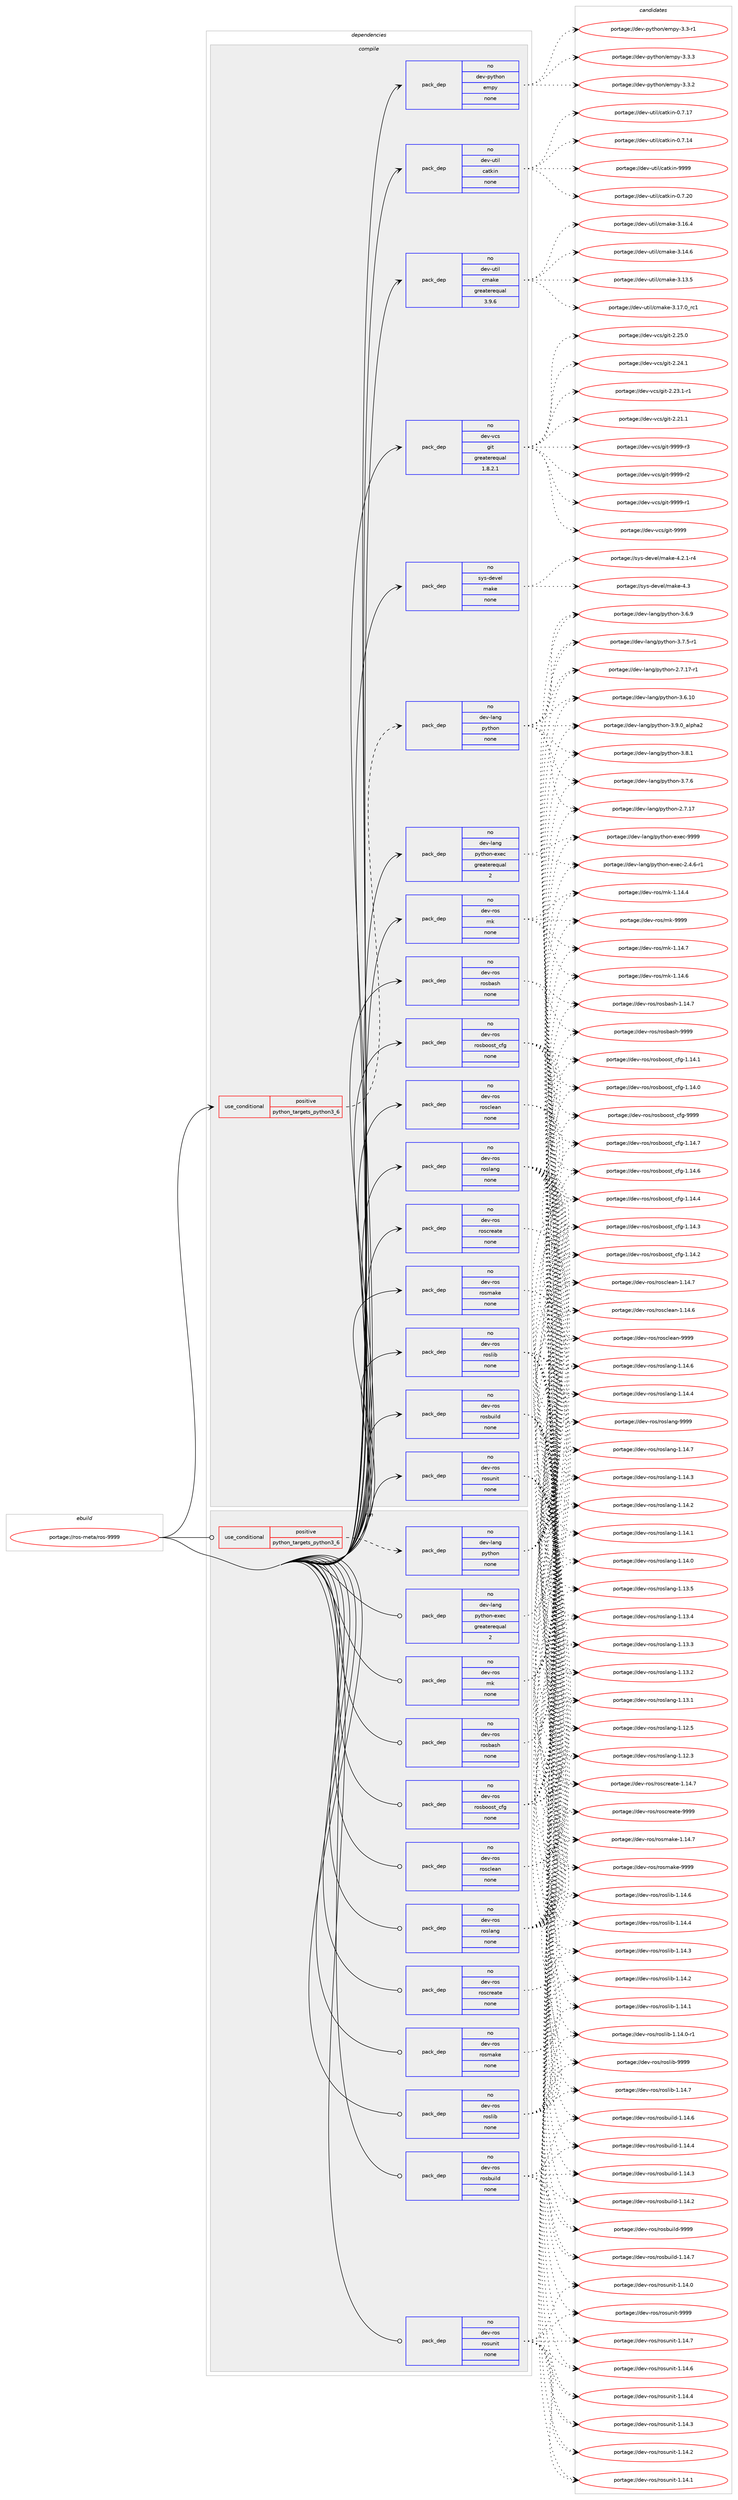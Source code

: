 digraph prolog {

# *************
# Graph options
# *************

newrank=true;
concentrate=true;
compound=true;
graph [rankdir=LR,fontname=Helvetica,fontsize=10,ranksep=1.5];#, ranksep=2.5, nodesep=0.2];
edge  [arrowhead=vee];
node  [fontname=Helvetica,fontsize=10];

# **********
# The ebuild
# **********

subgraph cluster_leftcol {
color=gray;
rank=same;
label=<<i>ebuild</i>>;
id [label="portage://ros-meta/ros-9999", color=red, width=4, href="../ros-meta/ros-9999.svg"];
}

# ****************
# The dependencies
# ****************

subgraph cluster_midcol {
color=gray;
label=<<i>dependencies</i>>;
subgraph cluster_compile {
fillcolor="#eeeeee";
style=filled;
label=<<i>compile</i>>;
subgraph cond21176 {
dependency105992 [label=<<TABLE BORDER="0" CELLBORDER="1" CELLSPACING="0" CELLPADDING="4"><TR><TD ROWSPAN="3" CELLPADDING="10">use_conditional</TD></TR><TR><TD>positive</TD></TR><TR><TD>python_targets_python3_6</TD></TR></TABLE>>, shape=none, color=red];
subgraph pack83008 {
dependency105993 [label=<<TABLE BORDER="0" CELLBORDER="1" CELLSPACING="0" CELLPADDING="4" WIDTH="220"><TR><TD ROWSPAN="6" CELLPADDING="30">pack_dep</TD></TR><TR><TD WIDTH="110">no</TD></TR><TR><TD>dev-lang</TD></TR><TR><TD>python</TD></TR><TR><TD>none</TD></TR><TR><TD></TD></TR></TABLE>>, shape=none, color=blue];
}
dependency105992:e -> dependency105993:w [weight=20,style="dashed",arrowhead="vee"];
}
id:e -> dependency105992:w [weight=20,style="solid",arrowhead="vee"];
subgraph pack83009 {
dependency105994 [label=<<TABLE BORDER="0" CELLBORDER="1" CELLSPACING="0" CELLPADDING="4" WIDTH="220"><TR><TD ROWSPAN="6" CELLPADDING="30">pack_dep</TD></TR><TR><TD WIDTH="110">no</TD></TR><TR><TD>dev-lang</TD></TR><TR><TD>python-exec</TD></TR><TR><TD>greaterequal</TD></TR><TR><TD>2</TD></TR></TABLE>>, shape=none, color=blue];
}
id:e -> dependency105994:w [weight=20,style="solid",arrowhead="vee"];
subgraph pack83010 {
dependency105995 [label=<<TABLE BORDER="0" CELLBORDER="1" CELLSPACING="0" CELLPADDING="4" WIDTH="220"><TR><TD ROWSPAN="6" CELLPADDING="30">pack_dep</TD></TR><TR><TD WIDTH="110">no</TD></TR><TR><TD>dev-python</TD></TR><TR><TD>empy</TD></TR><TR><TD>none</TD></TR><TR><TD></TD></TR></TABLE>>, shape=none, color=blue];
}
id:e -> dependency105995:w [weight=20,style="solid",arrowhead="vee"];
subgraph pack83011 {
dependency105996 [label=<<TABLE BORDER="0" CELLBORDER="1" CELLSPACING="0" CELLPADDING="4" WIDTH="220"><TR><TD ROWSPAN="6" CELLPADDING="30">pack_dep</TD></TR><TR><TD WIDTH="110">no</TD></TR><TR><TD>dev-ros</TD></TR><TR><TD>mk</TD></TR><TR><TD>none</TD></TR><TR><TD></TD></TR></TABLE>>, shape=none, color=blue];
}
id:e -> dependency105996:w [weight=20,style="solid",arrowhead="vee"];
subgraph pack83012 {
dependency105997 [label=<<TABLE BORDER="0" CELLBORDER="1" CELLSPACING="0" CELLPADDING="4" WIDTH="220"><TR><TD ROWSPAN="6" CELLPADDING="30">pack_dep</TD></TR><TR><TD WIDTH="110">no</TD></TR><TR><TD>dev-ros</TD></TR><TR><TD>rosbash</TD></TR><TR><TD>none</TD></TR><TR><TD></TD></TR></TABLE>>, shape=none, color=blue];
}
id:e -> dependency105997:w [weight=20,style="solid",arrowhead="vee"];
subgraph pack83013 {
dependency105998 [label=<<TABLE BORDER="0" CELLBORDER="1" CELLSPACING="0" CELLPADDING="4" WIDTH="220"><TR><TD ROWSPAN="6" CELLPADDING="30">pack_dep</TD></TR><TR><TD WIDTH="110">no</TD></TR><TR><TD>dev-ros</TD></TR><TR><TD>rosboost_cfg</TD></TR><TR><TD>none</TD></TR><TR><TD></TD></TR></TABLE>>, shape=none, color=blue];
}
id:e -> dependency105998:w [weight=20,style="solid",arrowhead="vee"];
subgraph pack83014 {
dependency105999 [label=<<TABLE BORDER="0" CELLBORDER="1" CELLSPACING="0" CELLPADDING="4" WIDTH="220"><TR><TD ROWSPAN="6" CELLPADDING="30">pack_dep</TD></TR><TR><TD WIDTH="110">no</TD></TR><TR><TD>dev-ros</TD></TR><TR><TD>rosbuild</TD></TR><TR><TD>none</TD></TR><TR><TD></TD></TR></TABLE>>, shape=none, color=blue];
}
id:e -> dependency105999:w [weight=20,style="solid",arrowhead="vee"];
subgraph pack83015 {
dependency106000 [label=<<TABLE BORDER="0" CELLBORDER="1" CELLSPACING="0" CELLPADDING="4" WIDTH="220"><TR><TD ROWSPAN="6" CELLPADDING="30">pack_dep</TD></TR><TR><TD WIDTH="110">no</TD></TR><TR><TD>dev-ros</TD></TR><TR><TD>rosclean</TD></TR><TR><TD>none</TD></TR><TR><TD></TD></TR></TABLE>>, shape=none, color=blue];
}
id:e -> dependency106000:w [weight=20,style="solid",arrowhead="vee"];
subgraph pack83016 {
dependency106001 [label=<<TABLE BORDER="0" CELLBORDER="1" CELLSPACING="0" CELLPADDING="4" WIDTH="220"><TR><TD ROWSPAN="6" CELLPADDING="30">pack_dep</TD></TR><TR><TD WIDTH="110">no</TD></TR><TR><TD>dev-ros</TD></TR><TR><TD>roscreate</TD></TR><TR><TD>none</TD></TR><TR><TD></TD></TR></TABLE>>, shape=none, color=blue];
}
id:e -> dependency106001:w [weight=20,style="solid",arrowhead="vee"];
subgraph pack83017 {
dependency106002 [label=<<TABLE BORDER="0" CELLBORDER="1" CELLSPACING="0" CELLPADDING="4" WIDTH="220"><TR><TD ROWSPAN="6" CELLPADDING="30">pack_dep</TD></TR><TR><TD WIDTH="110">no</TD></TR><TR><TD>dev-ros</TD></TR><TR><TD>roslang</TD></TR><TR><TD>none</TD></TR><TR><TD></TD></TR></TABLE>>, shape=none, color=blue];
}
id:e -> dependency106002:w [weight=20,style="solid",arrowhead="vee"];
subgraph pack83018 {
dependency106003 [label=<<TABLE BORDER="0" CELLBORDER="1" CELLSPACING="0" CELLPADDING="4" WIDTH="220"><TR><TD ROWSPAN="6" CELLPADDING="30">pack_dep</TD></TR><TR><TD WIDTH="110">no</TD></TR><TR><TD>dev-ros</TD></TR><TR><TD>roslib</TD></TR><TR><TD>none</TD></TR><TR><TD></TD></TR></TABLE>>, shape=none, color=blue];
}
id:e -> dependency106003:w [weight=20,style="solid",arrowhead="vee"];
subgraph pack83019 {
dependency106004 [label=<<TABLE BORDER="0" CELLBORDER="1" CELLSPACING="0" CELLPADDING="4" WIDTH="220"><TR><TD ROWSPAN="6" CELLPADDING="30">pack_dep</TD></TR><TR><TD WIDTH="110">no</TD></TR><TR><TD>dev-ros</TD></TR><TR><TD>rosmake</TD></TR><TR><TD>none</TD></TR><TR><TD></TD></TR></TABLE>>, shape=none, color=blue];
}
id:e -> dependency106004:w [weight=20,style="solid",arrowhead="vee"];
subgraph pack83020 {
dependency106005 [label=<<TABLE BORDER="0" CELLBORDER="1" CELLSPACING="0" CELLPADDING="4" WIDTH="220"><TR><TD ROWSPAN="6" CELLPADDING="30">pack_dep</TD></TR><TR><TD WIDTH="110">no</TD></TR><TR><TD>dev-ros</TD></TR><TR><TD>rosunit</TD></TR><TR><TD>none</TD></TR><TR><TD></TD></TR></TABLE>>, shape=none, color=blue];
}
id:e -> dependency106005:w [weight=20,style="solid",arrowhead="vee"];
subgraph pack83021 {
dependency106006 [label=<<TABLE BORDER="0" CELLBORDER="1" CELLSPACING="0" CELLPADDING="4" WIDTH="220"><TR><TD ROWSPAN="6" CELLPADDING="30">pack_dep</TD></TR><TR><TD WIDTH="110">no</TD></TR><TR><TD>dev-util</TD></TR><TR><TD>catkin</TD></TR><TR><TD>none</TD></TR><TR><TD></TD></TR></TABLE>>, shape=none, color=blue];
}
id:e -> dependency106006:w [weight=20,style="solid",arrowhead="vee"];
subgraph pack83022 {
dependency106007 [label=<<TABLE BORDER="0" CELLBORDER="1" CELLSPACING="0" CELLPADDING="4" WIDTH="220"><TR><TD ROWSPAN="6" CELLPADDING="30">pack_dep</TD></TR><TR><TD WIDTH="110">no</TD></TR><TR><TD>dev-util</TD></TR><TR><TD>cmake</TD></TR><TR><TD>greaterequal</TD></TR><TR><TD>3.9.6</TD></TR></TABLE>>, shape=none, color=blue];
}
id:e -> dependency106007:w [weight=20,style="solid",arrowhead="vee"];
subgraph pack83023 {
dependency106008 [label=<<TABLE BORDER="0" CELLBORDER="1" CELLSPACING="0" CELLPADDING="4" WIDTH="220"><TR><TD ROWSPAN="6" CELLPADDING="30">pack_dep</TD></TR><TR><TD WIDTH="110">no</TD></TR><TR><TD>dev-vcs</TD></TR><TR><TD>git</TD></TR><TR><TD>greaterequal</TD></TR><TR><TD>1.8.2.1</TD></TR></TABLE>>, shape=none, color=blue];
}
id:e -> dependency106008:w [weight=20,style="solid",arrowhead="vee"];
subgraph pack83024 {
dependency106009 [label=<<TABLE BORDER="0" CELLBORDER="1" CELLSPACING="0" CELLPADDING="4" WIDTH="220"><TR><TD ROWSPAN="6" CELLPADDING="30">pack_dep</TD></TR><TR><TD WIDTH="110">no</TD></TR><TR><TD>sys-devel</TD></TR><TR><TD>make</TD></TR><TR><TD>none</TD></TR><TR><TD></TD></TR></TABLE>>, shape=none, color=blue];
}
id:e -> dependency106009:w [weight=20,style="solid",arrowhead="vee"];
}
subgraph cluster_compileandrun {
fillcolor="#eeeeee";
style=filled;
label=<<i>compile and run</i>>;
}
subgraph cluster_run {
fillcolor="#eeeeee";
style=filled;
label=<<i>run</i>>;
subgraph cond21177 {
dependency106010 [label=<<TABLE BORDER="0" CELLBORDER="1" CELLSPACING="0" CELLPADDING="4"><TR><TD ROWSPAN="3" CELLPADDING="10">use_conditional</TD></TR><TR><TD>positive</TD></TR><TR><TD>python_targets_python3_6</TD></TR></TABLE>>, shape=none, color=red];
subgraph pack83025 {
dependency106011 [label=<<TABLE BORDER="0" CELLBORDER="1" CELLSPACING="0" CELLPADDING="4" WIDTH="220"><TR><TD ROWSPAN="6" CELLPADDING="30">pack_dep</TD></TR><TR><TD WIDTH="110">no</TD></TR><TR><TD>dev-lang</TD></TR><TR><TD>python</TD></TR><TR><TD>none</TD></TR><TR><TD></TD></TR></TABLE>>, shape=none, color=blue];
}
dependency106010:e -> dependency106011:w [weight=20,style="dashed",arrowhead="vee"];
}
id:e -> dependency106010:w [weight=20,style="solid",arrowhead="odot"];
subgraph pack83026 {
dependency106012 [label=<<TABLE BORDER="0" CELLBORDER="1" CELLSPACING="0" CELLPADDING="4" WIDTH="220"><TR><TD ROWSPAN="6" CELLPADDING="30">pack_dep</TD></TR><TR><TD WIDTH="110">no</TD></TR><TR><TD>dev-lang</TD></TR><TR><TD>python-exec</TD></TR><TR><TD>greaterequal</TD></TR><TR><TD>2</TD></TR></TABLE>>, shape=none, color=blue];
}
id:e -> dependency106012:w [weight=20,style="solid",arrowhead="odot"];
subgraph pack83027 {
dependency106013 [label=<<TABLE BORDER="0" CELLBORDER="1" CELLSPACING="0" CELLPADDING="4" WIDTH="220"><TR><TD ROWSPAN="6" CELLPADDING="30">pack_dep</TD></TR><TR><TD WIDTH="110">no</TD></TR><TR><TD>dev-ros</TD></TR><TR><TD>mk</TD></TR><TR><TD>none</TD></TR><TR><TD></TD></TR></TABLE>>, shape=none, color=blue];
}
id:e -> dependency106013:w [weight=20,style="solid",arrowhead="odot"];
subgraph pack83028 {
dependency106014 [label=<<TABLE BORDER="0" CELLBORDER="1" CELLSPACING="0" CELLPADDING="4" WIDTH="220"><TR><TD ROWSPAN="6" CELLPADDING="30">pack_dep</TD></TR><TR><TD WIDTH="110">no</TD></TR><TR><TD>dev-ros</TD></TR><TR><TD>rosbash</TD></TR><TR><TD>none</TD></TR><TR><TD></TD></TR></TABLE>>, shape=none, color=blue];
}
id:e -> dependency106014:w [weight=20,style="solid",arrowhead="odot"];
subgraph pack83029 {
dependency106015 [label=<<TABLE BORDER="0" CELLBORDER="1" CELLSPACING="0" CELLPADDING="4" WIDTH="220"><TR><TD ROWSPAN="6" CELLPADDING="30">pack_dep</TD></TR><TR><TD WIDTH="110">no</TD></TR><TR><TD>dev-ros</TD></TR><TR><TD>rosboost_cfg</TD></TR><TR><TD>none</TD></TR><TR><TD></TD></TR></TABLE>>, shape=none, color=blue];
}
id:e -> dependency106015:w [weight=20,style="solid",arrowhead="odot"];
subgraph pack83030 {
dependency106016 [label=<<TABLE BORDER="0" CELLBORDER="1" CELLSPACING="0" CELLPADDING="4" WIDTH="220"><TR><TD ROWSPAN="6" CELLPADDING="30">pack_dep</TD></TR><TR><TD WIDTH="110">no</TD></TR><TR><TD>dev-ros</TD></TR><TR><TD>rosbuild</TD></TR><TR><TD>none</TD></TR><TR><TD></TD></TR></TABLE>>, shape=none, color=blue];
}
id:e -> dependency106016:w [weight=20,style="solid",arrowhead="odot"];
subgraph pack83031 {
dependency106017 [label=<<TABLE BORDER="0" CELLBORDER="1" CELLSPACING="0" CELLPADDING="4" WIDTH="220"><TR><TD ROWSPAN="6" CELLPADDING="30">pack_dep</TD></TR><TR><TD WIDTH="110">no</TD></TR><TR><TD>dev-ros</TD></TR><TR><TD>rosclean</TD></TR><TR><TD>none</TD></TR><TR><TD></TD></TR></TABLE>>, shape=none, color=blue];
}
id:e -> dependency106017:w [weight=20,style="solid",arrowhead="odot"];
subgraph pack83032 {
dependency106018 [label=<<TABLE BORDER="0" CELLBORDER="1" CELLSPACING="0" CELLPADDING="4" WIDTH="220"><TR><TD ROWSPAN="6" CELLPADDING="30">pack_dep</TD></TR><TR><TD WIDTH="110">no</TD></TR><TR><TD>dev-ros</TD></TR><TR><TD>roscreate</TD></TR><TR><TD>none</TD></TR><TR><TD></TD></TR></TABLE>>, shape=none, color=blue];
}
id:e -> dependency106018:w [weight=20,style="solid",arrowhead="odot"];
subgraph pack83033 {
dependency106019 [label=<<TABLE BORDER="0" CELLBORDER="1" CELLSPACING="0" CELLPADDING="4" WIDTH="220"><TR><TD ROWSPAN="6" CELLPADDING="30">pack_dep</TD></TR><TR><TD WIDTH="110">no</TD></TR><TR><TD>dev-ros</TD></TR><TR><TD>roslang</TD></TR><TR><TD>none</TD></TR><TR><TD></TD></TR></TABLE>>, shape=none, color=blue];
}
id:e -> dependency106019:w [weight=20,style="solid",arrowhead="odot"];
subgraph pack83034 {
dependency106020 [label=<<TABLE BORDER="0" CELLBORDER="1" CELLSPACING="0" CELLPADDING="4" WIDTH="220"><TR><TD ROWSPAN="6" CELLPADDING="30">pack_dep</TD></TR><TR><TD WIDTH="110">no</TD></TR><TR><TD>dev-ros</TD></TR><TR><TD>roslib</TD></TR><TR><TD>none</TD></TR><TR><TD></TD></TR></TABLE>>, shape=none, color=blue];
}
id:e -> dependency106020:w [weight=20,style="solid",arrowhead="odot"];
subgraph pack83035 {
dependency106021 [label=<<TABLE BORDER="0" CELLBORDER="1" CELLSPACING="0" CELLPADDING="4" WIDTH="220"><TR><TD ROWSPAN="6" CELLPADDING="30">pack_dep</TD></TR><TR><TD WIDTH="110">no</TD></TR><TR><TD>dev-ros</TD></TR><TR><TD>rosmake</TD></TR><TR><TD>none</TD></TR><TR><TD></TD></TR></TABLE>>, shape=none, color=blue];
}
id:e -> dependency106021:w [weight=20,style="solid",arrowhead="odot"];
subgraph pack83036 {
dependency106022 [label=<<TABLE BORDER="0" CELLBORDER="1" CELLSPACING="0" CELLPADDING="4" WIDTH="220"><TR><TD ROWSPAN="6" CELLPADDING="30">pack_dep</TD></TR><TR><TD WIDTH="110">no</TD></TR><TR><TD>dev-ros</TD></TR><TR><TD>rosunit</TD></TR><TR><TD>none</TD></TR><TR><TD></TD></TR></TABLE>>, shape=none, color=blue];
}
id:e -> dependency106022:w [weight=20,style="solid",arrowhead="odot"];
}
}

# **************
# The candidates
# **************

subgraph cluster_choices {
rank=same;
color=gray;
label=<<i>candidates</i>>;

subgraph choice83008 {
color=black;
nodesep=1;
choice10010111845108971101034711212111610411111045514657464895971081121049750 [label="portage://dev-lang/python-3.9.0_alpha2", color=red, width=4,href="../dev-lang/python-3.9.0_alpha2.svg"];
choice100101118451089711010347112121116104111110455146564649 [label="portage://dev-lang/python-3.8.1", color=red, width=4,href="../dev-lang/python-3.8.1.svg"];
choice100101118451089711010347112121116104111110455146554654 [label="portage://dev-lang/python-3.7.6", color=red, width=4,href="../dev-lang/python-3.7.6.svg"];
choice1001011184510897110103471121211161041111104551465546534511449 [label="portage://dev-lang/python-3.7.5-r1", color=red, width=4,href="../dev-lang/python-3.7.5-r1.svg"];
choice100101118451089711010347112121116104111110455146544657 [label="portage://dev-lang/python-3.6.9", color=red, width=4,href="../dev-lang/python-3.6.9.svg"];
choice10010111845108971101034711212111610411111045514654464948 [label="portage://dev-lang/python-3.6.10", color=red, width=4,href="../dev-lang/python-3.6.10.svg"];
choice100101118451089711010347112121116104111110455046554649554511449 [label="portage://dev-lang/python-2.7.17-r1", color=red, width=4,href="../dev-lang/python-2.7.17-r1.svg"];
choice10010111845108971101034711212111610411111045504655464955 [label="portage://dev-lang/python-2.7.17", color=red, width=4,href="../dev-lang/python-2.7.17.svg"];
dependency105993:e -> choice10010111845108971101034711212111610411111045514657464895971081121049750:w [style=dotted,weight="100"];
dependency105993:e -> choice100101118451089711010347112121116104111110455146564649:w [style=dotted,weight="100"];
dependency105993:e -> choice100101118451089711010347112121116104111110455146554654:w [style=dotted,weight="100"];
dependency105993:e -> choice1001011184510897110103471121211161041111104551465546534511449:w [style=dotted,weight="100"];
dependency105993:e -> choice100101118451089711010347112121116104111110455146544657:w [style=dotted,weight="100"];
dependency105993:e -> choice10010111845108971101034711212111610411111045514654464948:w [style=dotted,weight="100"];
dependency105993:e -> choice100101118451089711010347112121116104111110455046554649554511449:w [style=dotted,weight="100"];
dependency105993:e -> choice10010111845108971101034711212111610411111045504655464955:w [style=dotted,weight="100"];
}
subgraph choice83009 {
color=black;
nodesep=1;
choice10010111845108971101034711212111610411111045101120101994557575757 [label="portage://dev-lang/python-exec-9999", color=red, width=4,href="../dev-lang/python-exec-9999.svg"];
choice10010111845108971101034711212111610411111045101120101994550465246544511449 [label="portage://dev-lang/python-exec-2.4.6-r1", color=red, width=4,href="../dev-lang/python-exec-2.4.6-r1.svg"];
dependency105994:e -> choice10010111845108971101034711212111610411111045101120101994557575757:w [style=dotted,weight="100"];
dependency105994:e -> choice10010111845108971101034711212111610411111045101120101994550465246544511449:w [style=dotted,weight="100"];
}
subgraph choice83010 {
color=black;
nodesep=1;
choice1001011184511212111610411111047101109112121455146514651 [label="portage://dev-python/empy-3.3.3", color=red, width=4,href="../dev-python/empy-3.3.3.svg"];
choice1001011184511212111610411111047101109112121455146514650 [label="portage://dev-python/empy-3.3.2", color=red, width=4,href="../dev-python/empy-3.3.2.svg"];
choice1001011184511212111610411111047101109112121455146514511449 [label="portage://dev-python/empy-3.3-r1", color=red, width=4,href="../dev-python/empy-3.3-r1.svg"];
dependency105995:e -> choice1001011184511212111610411111047101109112121455146514651:w [style=dotted,weight="100"];
dependency105995:e -> choice1001011184511212111610411111047101109112121455146514650:w [style=dotted,weight="100"];
dependency105995:e -> choice1001011184511212111610411111047101109112121455146514511449:w [style=dotted,weight="100"];
}
subgraph choice83011 {
color=black;
nodesep=1;
choice10010111845114111115471091074557575757 [label="portage://dev-ros/mk-9999", color=red, width=4,href="../dev-ros/mk-9999.svg"];
choice100101118451141111154710910745494649524655 [label="portage://dev-ros/mk-1.14.7", color=red, width=4,href="../dev-ros/mk-1.14.7.svg"];
choice100101118451141111154710910745494649524654 [label="portage://dev-ros/mk-1.14.6", color=red, width=4,href="../dev-ros/mk-1.14.6.svg"];
choice100101118451141111154710910745494649524652 [label="portage://dev-ros/mk-1.14.4", color=red, width=4,href="../dev-ros/mk-1.14.4.svg"];
dependency105996:e -> choice10010111845114111115471091074557575757:w [style=dotted,weight="100"];
dependency105996:e -> choice100101118451141111154710910745494649524655:w [style=dotted,weight="100"];
dependency105996:e -> choice100101118451141111154710910745494649524654:w [style=dotted,weight="100"];
dependency105996:e -> choice100101118451141111154710910745494649524652:w [style=dotted,weight="100"];
}
subgraph choice83012 {
color=black;
nodesep=1;
choice100101118451141111154711411111598971151044557575757 [label="portage://dev-ros/rosbash-9999", color=red, width=4,href="../dev-ros/rosbash-9999.svg"];
choice1001011184511411111547114111115989711510445494649524655 [label="portage://dev-ros/rosbash-1.14.7", color=red, width=4,href="../dev-ros/rosbash-1.14.7.svg"];
dependency105997:e -> choice100101118451141111154711411111598971151044557575757:w [style=dotted,weight="100"];
dependency105997:e -> choice1001011184511411111547114111115989711510445494649524655:w [style=dotted,weight="100"];
}
subgraph choice83013 {
color=black;
nodesep=1;
choice10010111845114111115471141111159811111111511695991021034557575757 [label="portage://dev-ros/rosboost_cfg-9999", color=red, width=4,href="../dev-ros/rosboost_cfg-9999.svg"];
choice100101118451141111154711411111598111111115116959910210345494649524655 [label="portage://dev-ros/rosboost_cfg-1.14.7", color=red, width=4,href="../dev-ros/rosboost_cfg-1.14.7.svg"];
choice100101118451141111154711411111598111111115116959910210345494649524654 [label="portage://dev-ros/rosboost_cfg-1.14.6", color=red, width=4,href="../dev-ros/rosboost_cfg-1.14.6.svg"];
choice100101118451141111154711411111598111111115116959910210345494649524652 [label="portage://dev-ros/rosboost_cfg-1.14.4", color=red, width=4,href="../dev-ros/rosboost_cfg-1.14.4.svg"];
choice100101118451141111154711411111598111111115116959910210345494649524651 [label="portage://dev-ros/rosboost_cfg-1.14.3", color=red, width=4,href="../dev-ros/rosboost_cfg-1.14.3.svg"];
choice100101118451141111154711411111598111111115116959910210345494649524650 [label="portage://dev-ros/rosboost_cfg-1.14.2", color=red, width=4,href="../dev-ros/rosboost_cfg-1.14.2.svg"];
choice100101118451141111154711411111598111111115116959910210345494649524649 [label="portage://dev-ros/rosboost_cfg-1.14.1", color=red, width=4,href="../dev-ros/rosboost_cfg-1.14.1.svg"];
choice100101118451141111154711411111598111111115116959910210345494649524648 [label="portage://dev-ros/rosboost_cfg-1.14.0", color=red, width=4,href="../dev-ros/rosboost_cfg-1.14.0.svg"];
dependency105998:e -> choice10010111845114111115471141111159811111111511695991021034557575757:w [style=dotted,weight="100"];
dependency105998:e -> choice100101118451141111154711411111598111111115116959910210345494649524655:w [style=dotted,weight="100"];
dependency105998:e -> choice100101118451141111154711411111598111111115116959910210345494649524654:w [style=dotted,weight="100"];
dependency105998:e -> choice100101118451141111154711411111598111111115116959910210345494649524652:w [style=dotted,weight="100"];
dependency105998:e -> choice100101118451141111154711411111598111111115116959910210345494649524651:w [style=dotted,weight="100"];
dependency105998:e -> choice100101118451141111154711411111598111111115116959910210345494649524650:w [style=dotted,weight="100"];
dependency105998:e -> choice100101118451141111154711411111598111111115116959910210345494649524649:w [style=dotted,weight="100"];
dependency105998:e -> choice100101118451141111154711411111598111111115116959910210345494649524648:w [style=dotted,weight="100"];
}
subgraph choice83014 {
color=black;
nodesep=1;
choice1001011184511411111547114111115981171051081004557575757 [label="portage://dev-ros/rosbuild-9999", color=red, width=4,href="../dev-ros/rosbuild-9999.svg"];
choice10010111845114111115471141111159811710510810045494649524655 [label="portage://dev-ros/rosbuild-1.14.7", color=red, width=4,href="../dev-ros/rosbuild-1.14.7.svg"];
choice10010111845114111115471141111159811710510810045494649524654 [label="portage://dev-ros/rosbuild-1.14.6", color=red, width=4,href="../dev-ros/rosbuild-1.14.6.svg"];
choice10010111845114111115471141111159811710510810045494649524652 [label="portage://dev-ros/rosbuild-1.14.4", color=red, width=4,href="../dev-ros/rosbuild-1.14.4.svg"];
choice10010111845114111115471141111159811710510810045494649524651 [label="portage://dev-ros/rosbuild-1.14.3", color=red, width=4,href="../dev-ros/rosbuild-1.14.3.svg"];
choice10010111845114111115471141111159811710510810045494649524650 [label="portage://dev-ros/rosbuild-1.14.2", color=red, width=4,href="../dev-ros/rosbuild-1.14.2.svg"];
dependency105999:e -> choice1001011184511411111547114111115981171051081004557575757:w [style=dotted,weight="100"];
dependency105999:e -> choice10010111845114111115471141111159811710510810045494649524655:w [style=dotted,weight="100"];
dependency105999:e -> choice10010111845114111115471141111159811710510810045494649524654:w [style=dotted,weight="100"];
dependency105999:e -> choice10010111845114111115471141111159811710510810045494649524652:w [style=dotted,weight="100"];
dependency105999:e -> choice10010111845114111115471141111159811710510810045494649524651:w [style=dotted,weight="100"];
dependency105999:e -> choice10010111845114111115471141111159811710510810045494649524650:w [style=dotted,weight="100"];
}
subgraph choice83015 {
color=black;
nodesep=1;
choice100101118451141111154711411111599108101971104557575757 [label="portage://dev-ros/rosclean-9999", color=red, width=4,href="../dev-ros/rosclean-9999.svg"];
choice1001011184511411111547114111115991081019711045494649524655 [label="portage://dev-ros/rosclean-1.14.7", color=red, width=4,href="../dev-ros/rosclean-1.14.7.svg"];
choice1001011184511411111547114111115991081019711045494649524654 [label="portage://dev-ros/rosclean-1.14.6", color=red, width=4,href="../dev-ros/rosclean-1.14.6.svg"];
dependency106000:e -> choice100101118451141111154711411111599108101971104557575757:w [style=dotted,weight="100"];
dependency106000:e -> choice1001011184511411111547114111115991081019711045494649524655:w [style=dotted,weight="100"];
dependency106000:e -> choice1001011184511411111547114111115991081019711045494649524654:w [style=dotted,weight="100"];
}
subgraph choice83016 {
color=black;
nodesep=1;
choice100101118451141111154711411111599114101971161014557575757 [label="portage://dev-ros/roscreate-9999", color=red, width=4,href="../dev-ros/roscreate-9999.svg"];
choice1001011184511411111547114111115991141019711610145494649524655 [label="portage://dev-ros/roscreate-1.14.7", color=red, width=4,href="../dev-ros/roscreate-1.14.7.svg"];
dependency106001:e -> choice100101118451141111154711411111599114101971161014557575757:w [style=dotted,weight="100"];
dependency106001:e -> choice1001011184511411111547114111115991141019711610145494649524655:w [style=dotted,weight="100"];
}
subgraph choice83017 {
color=black;
nodesep=1;
choice1001011184511411111547114111115108971101034557575757 [label="portage://dev-ros/roslang-9999", color=red, width=4,href="../dev-ros/roslang-9999.svg"];
choice10010111845114111115471141111151089711010345494649524655 [label="portage://dev-ros/roslang-1.14.7", color=red, width=4,href="../dev-ros/roslang-1.14.7.svg"];
choice10010111845114111115471141111151089711010345494649524654 [label="portage://dev-ros/roslang-1.14.6", color=red, width=4,href="../dev-ros/roslang-1.14.6.svg"];
choice10010111845114111115471141111151089711010345494649524652 [label="portage://dev-ros/roslang-1.14.4", color=red, width=4,href="../dev-ros/roslang-1.14.4.svg"];
choice10010111845114111115471141111151089711010345494649524651 [label="portage://dev-ros/roslang-1.14.3", color=red, width=4,href="../dev-ros/roslang-1.14.3.svg"];
choice10010111845114111115471141111151089711010345494649524650 [label="portage://dev-ros/roslang-1.14.2", color=red, width=4,href="../dev-ros/roslang-1.14.2.svg"];
choice10010111845114111115471141111151089711010345494649524649 [label="portage://dev-ros/roslang-1.14.1", color=red, width=4,href="../dev-ros/roslang-1.14.1.svg"];
choice10010111845114111115471141111151089711010345494649524648 [label="portage://dev-ros/roslang-1.14.0", color=red, width=4,href="../dev-ros/roslang-1.14.0.svg"];
choice10010111845114111115471141111151089711010345494649514653 [label="portage://dev-ros/roslang-1.13.5", color=red, width=4,href="../dev-ros/roslang-1.13.5.svg"];
choice10010111845114111115471141111151089711010345494649514652 [label="portage://dev-ros/roslang-1.13.4", color=red, width=4,href="../dev-ros/roslang-1.13.4.svg"];
choice10010111845114111115471141111151089711010345494649514651 [label="portage://dev-ros/roslang-1.13.3", color=red, width=4,href="../dev-ros/roslang-1.13.3.svg"];
choice10010111845114111115471141111151089711010345494649514650 [label="portage://dev-ros/roslang-1.13.2", color=red, width=4,href="../dev-ros/roslang-1.13.2.svg"];
choice10010111845114111115471141111151089711010345494649514649 [label="portage://dev-ros/roslang-1.13.1", color=red, width=4,href="../dev-ros/roslang-1.13.1.svg"];
choice10010111845114111115471141111151089711010345494649504653 [label="portage://dev-ros/roslang-1.12.5", color=red, width=4,href="../dev-ros/roslang-1.12.5.svg"];
choice10010111845114111115471141111151089711010345494649504651 [label="portage://dev-ros/roslang-1.12.3", color=red, width=4,href="../dev-ros/roslang-1.12.3.svg"];
dependency106002:e -> choice1001011184511411111547114111115108971101034557575757:w [style=dotted,weight="100"];
dependency106002:e -> choice10010111845114111115471141111151089711010345494649524655:w [style=dotted,weight="100"];
dependency106002:e -> choice10010111845114111115471141111151089711010345494649524654:w [style=dotted,weight="100"];
dependency106002:e -> choice10010111845114111115471141111151089711010345494649524652:w [style=dotted,weight="100"];
dependency106002:e -> choice10010111845114111115471141111151089711010345494649524651:w [style=dotted,weight="100"];
dependency106002:e -> choice10010111845114111115471141111151089711010345494649524650:w [style=dotted,weight="100"];
dependency106002:e -> choice10010111845114111115471141111151089711010345494649524649:w [style=dotted,weight="100"];
dependency106002:e -> choice10010111845114111115471141111151089711010345494649524648:w [style=dotted,weight="100"];
dependency106002:e -> choice10010111845114111115471141111151089711010345494649514653:w [style=dotted,weight="100"];
dependency106002:e -> choice10010111845114111115471141111151089711010345494649514652:w [style=dotted,weight="100"];
dependency106002:e -> choice10010111845114111115471141111151089711010345494649514651:w [style=dotted,weight="100"];
dependency106002:e -> choice10010111845114111115471141111151089711010345494649514650:w [style=dotted,weight="100"];
dependency106002:e -> choice10010111845114111115471141111151089711010345494649514649:w [style=dotted,weight="100"];
dependency106002:e -> choice10010111845114111115471141111151089711010345494649504653:w [style=dotted,weight="100"];
dependency106002:e -> choice10010111845114111115471141111151089711010345494649504651:w [style=dotted,weight="100"];
}
subgraph choice83018 {
color=black;
nodesep=1;
choice1001011184511411111547114111115108105984557575757 [label="portage://dev-ros/roslib-9999", color=red, width=4,href="../dev-ros/roslib-9999.svg"];
choice10010111845114111115471141111151081059845494649524655 [label="portage://dev-ros/roslib-1.14.7", color=red, width=4,href="../dev-ros/roslib-1.14.7.svg"];
choice10010111845114111115471141111151081059845494649524654 [label="portage://dev-ros/roslib-1.14.6", color=red, width=4,href="../dev-ros/roslib-1.14.6.svg"];
choice10010111845114111115471141111151081059845494649524652 [label="portage://dev-ros/roslib-1.14.4", color=red, width=4,href="../dev-ros/roslib-1.14.4.svg"];
choice10010111845114111115471141111151081059845494649524651 [label="portage://dev-ros/roslib-1.14.3", color=red, width=4,href="../dev-ros/roslib-1.14.3.svg"];
choice10010111845114111115471141111151081059845494649524650 [label="portage://dev-ros/roslib-1.14.2", color=red, width=4,href="../dev-ros/roslib-1.14.2.svg"];
choice10010111845114111115471141111151081059845494649524649 [label="portage://dev-ros/roslib-1.14.1", color=red, width=4,href="../dev-ros/roslib-1.14.1.svg"];
choice100101118451141111154711411111510810598454946495246484511449 [label="portage://dev-ros/roslib-1.14.0-r1", color=red, width=4,href="../dev-ros/roslib-1.14.0-r1.svg"];
dependency106003:e -> choice1001011184511411111547114111115108105984557575757:w [style=dotted,weight="100"];
dependency106003:e -> choice10010111845114111115471141111151081059845494649524655:w [style=dotted,weight="100"];
dependency106003:e -> choice10010111845114111115471141111151081059845494649524654:w [style=dotted,weight="100"];
dependency106003:e -> choice10010111845114111115471141111151081059845494649524652:w [style=dotted,weight="100"];
dependency106003:e -> choice10010111845114111115471141111151081059845494649524651:w [style=dotted,weight="100"];
dependency106003:e -> choice10010111845114111115471141111151081059845494649524650:w [style=dotted,weight="100"];
dependency106003:e -> choice10010111845114111115471141111151081059845494649524649:w [style=dotted,weight="100"];
dependency106003:e -> choice100101118451141111154711411111510810598454946495246484511449:w [style=dotted,weight="100"];
}
subgraph choice83019 {
color=black;
nodesep=1;
choice1001011184511411111547114111115109971071014557575757 [label="portage://dev-ros/rosmake-9999", color=red, width=4,href="../dev-ros/rosmake-9999.svg"];
choice10010111845114111115471141111151099710710145494649524655 [label="portage://dev-ros/rosmake-1.14.7", color=red, width=4,href="../dev-ros/rosmake-1.14.7.svg"];
dependency106004:e -> choice1001011184511411111547114111115109971071014557575757:w [style=dotted,weight="100"];
dependency106004:e -> choice10010111845114111115471141111151099710710145494649524655:w [style=dotted,weight="100"];
}
subgraph choice83020 {
color=black;
nodesep=1;
choice10010111845114111115471141111151171101051164557575757 [label="portage://dev-ros/rosunit-9999", color=red, width=4,href="../dev-ros/rosunit-9999.svg"];
choice100101118451141111154711411111511711010511645494649524655 [label="portage://dev-ros/rosunit-1.14.7", color=red, width=4,href="../dev-ros/rosunit-1.14.7.svg"];
choice100101118451141111154711411111511711010511645494649524654 [label="portage://dev-ros/rosunit-1.14.6", color=red, width=4,href="../dev-ros/rosunit-1.14.6.svg"];
choice100101118451141111154711411111511711010511645494649524652 [label="portage://dev-ros/rosunit-1.14.4", color=red, width=4,href="../dev-ros/rosunit-1.14.4.svg"];
choice100101118451141111154711411111511711010511645494649524651 [label="portage://dev-ros/rosunit-1.14.3", color=red, width=4,href="../dev-ros/rosunit-1.14.3.svg"];
choice100101118451141111154711411111511711010511645494649524650 [label="portage://dev-ros/rosunit-1.14.2", color=red, width=4,href="../dev-ros/rosunit-1.14.2.svg"];
choice100101118451141111154711411111511711010511645494649524649 [label="portage://dev-ros/rosunit-1.14.1", color=red, width=4,href="../dev-ros/rosunit-1.14.1.svg"];
choice100101118451141111154711411111511711010511645494649524648 [label="portage://dev-ros/rosunit-1.14.0", color=red, width=4,href="../dev-ros/rosunit-1.14.0.svg"];
dependency106005:e -> choice10010111845114111115471141111151171101051164557575757:w [style=dotted,weight="100"];
dependency106005:e -> choice100101118451141111154711411111511711010511645494649524655:w [style=dotted,weight="100"];
dependency106005:e -> choice100101118451141111154711411111511711010511645494649524654:w [style=dotted,weight="100"];
dependency106005:e -> choice100101118451141111154711411111511711010511645494649524652:w [style=dotted,weight="100"];
dependency106005:e -> choice100101118451141111154711411111511711010511645494649524651:w [style=dotted,weight="100"];
dependency106005:e -> choice100101118451141111154711411111511711010511645494649524650:w [style=dotted,weight="100"];
dependency106005:e -> choice100101118451141111154711411111511711010511645494649524649:w [style=dotted,weight="100"];
dependency106005:e -> choice100101118451141111154711411111511711010511645494649524648:w [style=dotted,weight="100"];
}
subgraph choice83021 {
color=black;
nodesep=1;
choice100101118451171161051084799971161071051104557575757 [label="portage://dev-util/catkin-9999", color=red, width=4,href="../dev-util/catkin-9999.svg"];
choice1001011184511711610510847999711610710511045484655465048 [label="portage://dev-util/catkin-0.7.20", color=red, width=4,href="../dev-util/catkin-0.7.20.svg"];
choice1001011184511711610510847999711610710511045484655464955 [label="portage://dev-util/catkin-0.7.17", color=red, width=4,href="../dev-util/catkin-0.7.17.svg"];
choice1001011184511711610510847999711610710511045484655464952 [label="portage://dev-util/catkin-0.7.14", color=red, width=4,href="../dev-util/catkin-0.7.14.svg"];
dependency106006:e -> choice100101118451171161051084799971161071051104557575757:w [style=dotted,weight="100"];
dependency106006:e -> choice1001011184511711610510847999711610710511045484655465048:w [style=dotted,weight="100"];
dependency106006:e -> choice1001011184511711610510847999711610710511045484655464955:w [style=dotted,weight="100"];
dependency106006:e -> choice1001011184511711610510847999711610710511045484655464952:w [style=dotted,weight="100"];
}
subgraph choice83022 {
color=black;
nodesep=1;
choice1001011184511711610510847991099710710145514649554648951149949 [label="portage://dev-util/cmake-3.17.0_rc1", color=red, width=4,href="../dev-util/cmake-3.17.0_rc1.svg"];
choice1001011184511711610510847991099710710145514649544652 [label="portage://dev-util/cmake-3.16.4", color=red, width=4,href="../dev-util/cmake-3.16.4.svg"];
choice1001011184511711610510847991099710710145514649524654 [label="portage://dev-util/cmake-3.14.6", color=red, width=4,href="../dev-util/cmake-3.14.6.svg"];
choice1001011184511711610510847991099710710145514649514653 [label="portage://dev-util/cmake-3.13.5", color=red, width=4,href="../dev-util/cmake-3.13.5.svg"];
dependency106007:e -> choice1001011184511711610510847991099710710145514649554648951149949:w [style=dotted,weight="100"];
dependency106007:e -> choice1001011184511711610510847991099710710145514649544652:w [style=dotted,weight="100"];
dependency106007:e -> choice1001011184511711610510847991099710710145514649524654:w [style=dotted,weight="100"];
dependency106007:e -> choice1001011184511711610510847991099710710145514649514653:w [style=dotted,weight="100"];
}
subgraph choice83023 {
color=black;
nodesep=1;
choice10010111845118991154710310511645575757574511451 [label="portage://dev-vcs/git-9999-r3", color=red, width=4,href="../dev-vcs/git-9999-r3.svg"];
choice10010111845118991154710310511645575757574511450 [label="portage://dev-vcs/git-9999-r2", color=red, width=4,href="../dev-vcs/git-9999-r2.svg"];
choice10010111845118991154710310511645575757574511449 [label="portage://dev-vcs/git-9999-r1", color=red, width=4,href="../dev-vcs/git-9999-r1.svg"];
choice1001011184511899115471031051164557575757 [label="portage://dev-vcs/git-9999", color=red, width=4,href="../dev-vcs/git-9999.svg"];
choice10010111845118991154710310511645504650534648 [label="portage://dev-vcs/git-2.25.0", color=red, width=4,href="../dev-vcs/git-2.25.0.svg"];
choice10010111845118991154710310511645504650524649 [label="portage://dev-vcs/git-2.24.1", color=red, width=4,href="../dev-vcs/git-2.24.1.svg"];
choice100101118451189911547103105116455046505146494511449 [label="portage://dev-vcs/git-2.23.1-r1", color=red, width=4,href="../dev-vcs/git-2.23.1-r1.svg"];
choice10010111845118991154710310511645504650494649 [label="portage://dev-vcs/git-2.21.1", color=red, width=4,href="../dev-vcs/git-2.21.1.svg"];
dependency106008:e -> choice10010111845118991154710310511645575757574511451:w [style=dotted,weight="100"];
dependency106008:e -> choice10010111845118991154710310511645575757574511450:w [style=dotted,weight="100"];
dependency106008:e -> choice10010111845118991154710310511645575757574511449:w [style=dotted,weight="100"];
dependency106008:e -> choice1001011184511899115471031051164557575757:w [style=dotted,weight="100"];
dependency106008:e -> choice10010111845118991154710310511645504650534648:w [style=dotted,weight="100"];
dependency106008:e -> choice10010111845118991154710310511645504650524649:w [style=dotted,weight="100"];
dependency106008:e -> choice100101118451189911547103105116455046505146494511449:w [style=dotted,weight="100"];
dependency106008:e -> choice10010111845118991154710310511645504650494649:w [style=dotted,weight="100"];
}
subgraph choice83024 {
color=black;
nodesep=1;
choice11512111545100101118101108471099710710145524651 [label="portage://sys-devel/make-4.3", color=red, width=4,href="../sys-devel/make-4.3.svg"];
choice1151211154510010111810110847109971071014552465046494511452 [label="portage://sys-devel/make-4.2.1-r4", color=red, width=4,href="../sys-devel/make-4.2.1-r4.svg"];
dependency106009:e -> choice11512111545100101118101108471099710710145524651:w [style=dotted,weight="100"];
dependency106009:e -> choice1151211154510010111810110847109971071014552465046494511452:w [style=dotted,weight="100"];
}
subgraph choice83025 {
color=black;
nodesep=1;
choice10010111845108971101034711212111610411111045514657464895971081121049750 [label="portage://dev-lang/python-3.9.0_alpha2", color=red, width=4,href="../dev-lang/python-3.9.0_alpha2.svg"];
choice100101118451089711010347112121116104111110455146564649 [label="portage://dev-lang/python-3.8.1", color=red, width=4,href="../dev-lang/python-3.8.1.svg"];
choice100101118451089711010347112121116104111110455146554654 [label="portage://dev-lang/python-3.7.6", color=red, width=4,href="../dev-lang/python-3.7.6.svg"];
choice1001011184510897110103471121211161041111104551465546534511449 [label="portage://dev-lang/python-3.7.5-r1", color=red, width=4,href="../dev-lang/python-3.7.5-r1.svg"];
choice100101118451089711010347112121116104111110455146544657 [label="portage://dev-lang/python-3.6.9", color=red, width=4,href="../dev-lang/python-3.6.9.svg"];
choice10010111845108971101034711212111610411111045514654464948 [label="portage://dev-lang/python-3.6.10", color=red, width=4,href="../dev-lang/python-3.6.10.svg"];
choice100101118451089711010347112121116104111110455046554649554511449 [label="portage://dev-lang/python-2.7.17-r1", color=red, width=4,href="../dev-lang/python-2.7.17-r1.svg"];
choice10010111845108971101034711212111610411111045504655464955 [label="portage://dev-lang/python-2.7.17", color=red, width=4,href="../dev-lang/python-2.7.17.svg"];
dependency106011:e -> choice10010111845108971101034711212111610411111045514657464895971081121049750:w [style=dotted,weight="100"];
dependency106011:e -> choice100101118451089711010347112121116104111110455146564649:w [style=dotted,weight="100"];
dependency106011:e -> choice100101118451089711010347112121116104111110455146554654:w [style=dotted,weight="100"];
dependency106011:e -> choice1001011184510897110103471121211161041111104551465546534511449:w [style=dotted,weight="100"];
dependency106011:e -> choice100101118451089711010347112121116104111110455146544657:w [style=dotted,weight="100"];
dependency106011:e -> choice10010111845108971101034711212111610411111045514654464948:w [style=dotted,weight="100"];
dependency106011:e -> choice100101118451089711010347112121116104111110455046554649554511449:w [style=dotted,weight="100"];
dependency106011:e -> choice10010111845108971101034711212111610411111045504655464955:w [style=dotted,weight="100"];
}
subgraph choice83026 {
color=black;
nodesep=1;
choice10010111845108971101034711212111610411111045101120101994557575757 [label="portage://dev-lang/python-exec-9999", color=red, width=4,href="../dev-lang/python-exec-9999.svg"];
choice10010111845108971101034711212111610411111045101120101994550465246544511449 [label="portage://dev-lang/python-exec-2.4.6-r1", color=red, width=4,href="../dev-lang/python-exec-2.4.6-r1.svg"];
dependency106012:e -> choice10010111845108971101034711212111610411111045101120101994557575757:w [style=dotted,weight="100"];
dependency106012:e -> choice10010111845108971101034711212111610411111045101120101994550465246544511449:w [style=dotted,weight="100"];
}
subgraph choice83027 {
color=black;
nodesep=1;
choice10010111845114111115471091074557575757 [label="portage://dev-ros/mk-9999", color=red, width=4,href="../dev-ros/mk-9999.svg"];
choice100101118451141111154710910745494649524655 [label="portage://dev-ros/mk-1.14.7", color=red, width=4,href="../dev-ros/mk-1.14.7.svg"];
choice100101118451141111154710910745494649524654 [label="portage://dev-ros/mk-1.14.6", color=red, width=4,href="../dev-ros/mk-1.14.6.svg"];
choice100101118451141111154710910745494649524652 [label="portage://dev-ros/mk-1.14.4", color=red, width=4,href="../dev-ros/mk-1.14.4.svg"];
dependency106013:e -> choice10010111845114111115471091074557575757:w [style=dotted,weight="100"];
dependency106013:e -> choice100101118451141111154710910745494649524655:w [style=dotted,weight="100"];
dependency106013:e -> choice100101118451141111154710910745494649524654:w [style=dotted,weight="100"];
dependency106013:e -> choice100101118451141111154710910745494649524652:w [style=dotted,weight="100"];
}
subgraph choice83028 {
color=black;
nodesep=1;
choice100101118451141111154711411111598971151044557575757 [label="portage://dev-ros/rosbash-9999", color=red, width=4,href="../dev-ros/rosbash-9999.svg"];
choice1001011184511411111547114111115989711510445494649524655 [label="portage://dev-ros/rosbash-1.14.7", color=red, width=4,href="../dev-ros/rosbash-1.14.7.svg"];
dependency106014:e -> choice100101118451141111154711411111598971151044557575757:w [style=dotted,weight="100"];
dependency106014:e -> choice1001011184511411111547114111115989711510445494649524655:w [style=dotted,weight="100"];
}
subgraph choice83029 {
color=black;
nodesep=1;
choice10010111845114111115471141111159811111111511695991021034557575757 [label="portage://dev-ros/rosboost_cfg-9999", color=red, width=4,href="../dev-ros/rosboost_cfg-9999.svg"];
choice100101118451141111154711411111598111111115116959910210345494649524655 [label="portage://dev-ros/rosboost_cfg-1.14.7", color=red, width=4,href="../dev-ros/rosboost_cfg-1.14.7.svg"];
choice100101118451141111154711411111598111111115116959910210345494649524654 [label="portage://dev-ros/rosboost_cfg-1.14.6", color=red, width=4,href="../dev-ros/rosboost_cfg-1.14.6.svg"];
choice100101118451141111154711411111598111111115116959910210345494649524652 [label="portage://dev-ros/rosboost_cfg-1.14.4", color=red, width=4,href="../dev-ros/rosboost_cfg-1.14.4.svg"];
choice100101118451141111154711411111598111111115116959910210345494649524651 [label="portage://dev-ros/rosboost_cfg-1.14.3", color=red, width=4,href="../dev-ros/rosboost_cfg-1.14.3.svg"];
choice100101118451141111154711411111598111111115116959910210345494649524650 [label="portage://dev-ros/rosboost_cfg-1.14.2", color=red, width=4,href="../dev-ros/rosboost_cfg-1.14.2.svg"];
choice100101118451141111154711411111598111111115116959910210345494649524649 [label="portage://dev-ros/rosboost_cfg-1.14.1", color=red, width=4,href="../dev-ros/rosboost_cfg-1.14.1.svg"];
choice100101118451141111154711411111598111111115116959910210345494649524648 [label="portage://dev-ros/rosboost_cfg-1.14.0", color=red, width=4,href="../dev-ros/rosboost_cfg-1.14.0.svg"];
dependency106015:e -> choice10010111845114111115471141111159811111111511695991021034557575757:w [style=dotted,weight="100"];
dependency106015:e -> choice100101118451141111154711411111598111111115116959910210345494649524655:w [style=dotted,weight="100"];
dependency106015:e -> choice100101118451141111154711411111598111111115116959910210345494649524654:w [style=dotted,weight="100"];
dependency106015:e -> choice100101118451141111154711411111598111111115116959910210345494649524652:w [style=dotted,weight="100"];
dependency106015:e -> choice100101118451141111154711411111598111111115116959910210345494649524651:w [style=dotted,weight="100"];
dependency106015:e -> choice100101118451141111154711411111598111111115116959910210345494649524650:w [style=dotted,weight="100"];
dependency106015:e -> choice100101118451141111154711411111598111111115116959910210345494649524649:w [style=dotted,weight="100"];
dependency106015:e -> choice100101118451141111154711411111598111111115116959910210345494649524648:w [style=dotted,weight="100"];
}
subgraph choice83030 {
color=black;
nodesep=1;
choice1001011184511411111547114111115981171051081004557575757 [label="portage://dev-ros/rosbuild-9999", color=red, width=4,href="../dev-ros/rosbuild-9999.svg"];
choice10010111845114111115471141111159811710510810045494649524655 [label="portage://dev-ros/rosbuild-1.14.7", color=red, width=4,href="../dev-ros/rosbuild-1.14.7.svg"];
choice10010111845114111115471141111159811710510810045494649524654 [label="portage://dev-ros/rosbuild-1.14.6", color=red, width=4,href="../dev-ros/rosbuild-1.14.6.svg"];
choice10010111845114111115471141111159811710510810045494649524652 [label="portage://dev-ros/rosbuild-1.14.4", color=red, width=4,href="../dev-ros/rosbuild-1.14.4.svg"];
choice10010111845114111115471141111159811710510810045494649524651 [label="portage://dev-ros/rosbuild-1.14.3", color=red, width=4,href="../dev-ros/rosbuild-1.14.3.svg"];
choice10010111845114111115471141111159811710510810045494649524650 [label="portage://dev-ros/rosbuild-1.14.2", color=red, width=4,href="../dev-ros/rosbuild-1.14.2.svg"];
dependency106016:e -> choice1001011184511411111547114111115981171051081004557575757:w [style=dotted,weight="100"];
dependency106016:e -> choice10010111845114111115471141111159811710510810045494649524655:w [style=dotted,weight="100"];
dependency106016:e -> choice10010111845114111115471141111159811710510810045494649524654:w [style=dotted,weight="100"];
dependency106016:e -> choice10010111845114111115471141111159811710510810045494649524652:w [style=dotted,weight="100"];
dependency106016:e -> choice10010111845114111115471141111159811710510810045494649524651:w [style=dotted,weight="100"];
dependency106016:e -> choice10010111845114111115471141111159811710510810045494649524650:w [style=dotted,weight="100"];
}
subgraph choice83031 {
color=black;
nodesep=1;
choice100101118451141111154711411111599108101971104557575757 [label="portage://dev-ros/rosclean-9999", color=red, width=4,href="../dev-ros/rosclean-9999.svg"];
choice1001011184511411111547114111115991081019711045494649524655 [label="portage://dev-ros/rosclean-1.14.7", color=red, width=4,href="../dev-ros/rosclean-1.14.7.svg"];
choice1001011184511411111547114111115991081019711045494649524654 [label="portage://dev-ros/rosclean-1.14.6", color=red, width=4,href="../dev-ros/rosclean-1.14.6.svg"];
dependency106017:e -> choice100101118451141111154711411111599108101971104557575757:w [style=dotted,weight="100"];
dependency106017:e -> choice1001011184511411111547114111115991081019711045494649524655:w [style=dotted,weight="100"];
dependency106017:e -> choice1001011184511411111547114111115991081019711045494649524654:w [style=dotted,weight="100"];
}
subgraph choice83032 {
color=black;
nodesep=1;
choice100101118451141111154711411111599114101971161014557575757 [label="portage://dev-ros/roscreate-9999", color=red, width=4,href="../dev-ros/roscreate-9999.svg"];
choice1001011184511411111547114111115991141019711610145494649524655 [label="portage://dev-ros/roscreate-1.14.7", color=red, width=4,href="../dev-ros/roscreate-1.14.7.svg"];
dependency106018:e -> choice100101118451141111154711411111599114101971161014557575757:w [style=dotted,weight="100"];
dependency106018:e -> choice1001011184511411111547114111115991141019711610145494649524655:w [style=dotted,weight="100"];
}
subgraph choice83033 {
color=black;
nodesep=1;
choice1001011184511411111547114111115108971101034557575757 [label="portage://dev-ros/roslang-9999", color=red, width=4,href="../dev-ros/roslang-9999.svg"];
choice10010111845114111115471141111151089711010345494649524655 [label="portage://dev-ros/roslang-1.14.7", color=red, width=4,href="../dev-ros/roslang-1.14.7.svg"];
choice10010111845114111115471141111151089711010345494649524654 [label="portage://dev-ros/roslang-1.14.6", color=red, width=4,href="../dev-ros/roslang-1.14.6.svg"];
choice10010111845114111115471141111151089711010345494649524652 [label="portage://dev-ros/roslang-1.14.4", color=red, width=4,href="../dev-ros/roslang-1.14.4.svg"];
choice10010111845114111115471141111151089711010345494649524651 [label="portage://dev-ros/roslang-1.14.3", color=red, width=4,href="../dev-ros/roslang-1.14.3.svg"];
choice10010111845114111115471141111151089711010345494649524650 [label="portage://dev-ros/roslang-1.14.2", color=red, width=4,href="../dev-ros/roslang-1.14.2.svg"];
choice10010111845114111115471141111151089711010345494649524649 [label="portage://dev-ros/roslang-1.14.1", color=red, width=4,href="../dev-ros/roslang-1.14.1.svg"];
choice10010111845114111115471141111151089711010345494649524648 [label="portage://dev-ros/roslang-1.14.0", color=red, width=4,href="../dev-ros/roslang-1.14.0.svg"];
choice10010111845114111115471141111151089711010345494649514653 [label="portage://dev-ros/roslang-1.13.5", color=red, width=4,href="../dev-ros/roslang-1.13.5.svg"];
choice10010111845114111115471141111151089711010345494649514652 [label="portage://dev-ros/roslang-1.13.4", color=red, width=4,href="../dev-ros/roslang-1.13.4.svg"];
choice10010111845114111115471141111151089711010345494649514651 [label="portage://dev-ros/roslang-1.13.3", color=red, width=4,href="../dev-ros/roslang-1.13.3.svg"];
choice10010111845114111115471141111151089711010345494649514650 [label="portage://dev-ros/roslang-1.13.2", color=red, width=4,href="../dev-ros/roslang-1.13.2.svg"];
choice10010111845114111115471141111151089711010345494649514649 [label="portage://dev-ros/roslang-1.13.1", color=red, width=4,href="../dev-ros/roslang-1.13.1.svg"];
choice10010111845114111115471141111151089711010345494649504653 [label="portage://dev-ros/roslang-1.12.5", color=red, width=4,href="../dev-ros/roslang-1.12.5.svg"];
choice10010111845114111115471141111151089711010345494649504651 [label="portage://dev-ros/roslang-1.12.3", color=red, width=4,href="../dev-ros/roslang-1.12.3.svg"];
dependency106019:e -> choice1001011184511411111547114111115108971101034557575757:w [style=dotted,weight="100"];
dependency106019:e -> choice10010111845114111115471141111151089711010345494649524655:w [style=dotted,weight="100"];
dependency106019:e -> choice10010111845114111115471141111151089711010345494649524654:w [style=dotted,weight="100"];
dependency106019:e -> choice10010111845114111115471141111151089711010345494649524652:w [style=dotted,weight="100"];
dependency106019:e -> choice10010111845114111115471141111151089711010345494649524651:w [style=dotted,weight="100"];
dependency106019:e -> choice10010111845114111115471141111151089711010345494649524650:w [style=dotted,weight="100"];
dependency106019:e -> choice10010111845114111115471141111151089711010345494649524649:w [style=dotted,weight="100"];
dependency106019:e -> choice10010111845114111115471141111151089711010345494649524648:w [style=dotted,weight="100"];
dependency106019:e -> choice10010111845114111115471141111151089711010345494649514653:w [style=dotted,weight="100"];
dependency106019:e -> choice10010111845114111115471141111151089711010345494649514652:w [style=dotted,weight="100"];
dependency106019:e -> choice10010111845114111115471141111151089711010345494649514651:w [style=dotted,weight="100"];
dependency106019:e -> choice10010111845114111115471141111151089711010345494649514650:w [style=dotted,weight="100"];
dependency106019:e -> choice10010111845114111115471141111151089711010345494649514649:w [style=dotted,weight="100"];
dependency106019:e -> choice10010111845114111115471141111151089711010345494649504653:w [style=dotted,weight="100"];
dependency106019:e -> choice10010111845114111115471141111151089711010345494649504651:w [style=dotted,weight="100"];
}
subgraph choice83034 {
color=black;
nodesep=1;
choice1001011184511411111547114111115108105984557575757 [label="portage://dev-ros/roslib-9999", color=red, width=4,href="../dev-ros/roslib-9999.svg"];
choice10010111845114111115471141111151081059845494649524655 [label="portage://dev-ros/roslib-1.14.7", color=red, width=4,href="../dev-ros/roslib-1.14.7.svg"];
choice10010111845114111115471141111151081059845494649524654 [label="portage://dev-ros/roslib-1.14.6", color=red, width=4,href="../dev-ros/roslib-1.14.6.svg"];
choice10010111845114111115471141111151081059845494649524652 [label="portage://dev-ros/roslib-1.14.4", color=red, width=4,href="../dev-ros/roslib-1.14.4.svg"];
choice10010111845114111115471141111151081059845494649524651 [label="portage://dev-ros/roslib-1.14.3", color=red, width=4,href="../dev-ros/roslib-1.14.3.svg"];
choice10010111845114111115471141111151081059845494649524650 [label="portage://dev-ros/roslib-1.14.2", color=red, width=4,href="../dev-ros/roslib-1.14.2.svg"];
choice10010111845114111115471141111151081059845494649524649 [label="portage://dev-ros/roslib-1.14.1", color=red, width=4,href="../dev-ros/roslib-1.14.1.svg"];
choice100101118451141111154711411111510810598454946495246484511449 [label="portage://dev-ros/roslib-1.14.0-r1", color=red, width=4,href="../dev-ros/roslib-1.14.0-r1.svg"];
dependency106020:e -> choice1001011184511411111547114111115108105984557575757:w [style=dotted,weight="100"];
dependency106020:e -> choice10010111845114111115471141111151081059845494649524655:w [style=dotted,weight="100"];
dependency106020:e -> choice10010111845114111115471141111151081059845494649524654:w [style=dotted,weight="100"];
dependency106020:e -> choice10010111845114111115471141111151081059845494649524652:w [style=dotted,weight="100"];
dependency106020:e -> choice10010111845114111115471141111151081059845494649524651:w [style=dotted,weight="100"];
dependency106020:e -> choice10010111845114111115471141111151081059845494649524650:w [style=dotted,weight="100"];
dependency106020:e -> choice10010111845114111115471141111151081059845494649524649:w [style=dotted,weight="100"];
dependency106020:e -> choice100101118451141111154711411111510810598454946495246484511449:w [style=dotted,weight="100"];
}
subgraph choice83035 {
color=black;
nodesep=1;
choice1001011184511411111547114111115109971071014557575757 [label="portage://dev-ros/rosmake-9999", color=red, width=4,href="../dev-ros/rosmake-9999.svg"];
choice10010111845114111115471141111151099710710145494649524655 [label="portage://dev-ros/rosmake-1.14.7", color=red, width=4,href="../dev-ros/rosmake-1.14.7.svg"];
dependency106021:e -> choice1001011184511411111547114111115109971071014557575757:w [style=dotted,weight="100"];
dependency106021:e -> choice10010111845114111115471141111151099710710145494649524655:w [style=dotted,weight="100"];
}
subgraph choice83036 {
color=black;
nodesep=1;
choice10010111845114111115471141111151171101051164557575757 [label="portage://dev-ros/rosunit-9999", color=red, width=4,href="../dev-ros/rosunit-9999.svg"];
choice100101118451141111154711411111511711010511645494649524655 [label="portage://dev-ros/rosunit-1.14.7", color=red, width=4,href="../dev-ros/rosunit-1.14.7.svg"];
choice100101118451141111154711411111511711010511645494649524654 [label="portage://dev-ros/rosunit-1.14.6", color=red, width=4,href="../dev-ros/rosunit-1.14.6.svg"];
choice100101118451141111154711411111511711010511645494649524652 [label="portage://dev-ros/rosunit-1.14.4", color=red, width=4,href="../dev-ros/rosunit-1.14.4.svg"];
choice100101118451141111154711411111511711010511645494649524651 [label="portage://dev-ros/rosunit-1.14.3", color=red, width=4,href="../dev-ros/rosunit-1.14.3.svg"];
choice100101118451141111154711411111511711010511645494649524650 [label="portage://dev-ros/rosunit-1.14.2", color=red, width=4,href="../dev-ros/rosunit-1.14.2.svg"];
choice100101118451141111154711411111511711010511645494649524649 [label="portage://dev-ros/rosunit-1.14.1", color=red, width=4,href="../dev-ros/rosunit-1.14.1.svg"];
choice100101118451141111154711411111511711010511645494649524648 [label="portage://dev-ros/rosunit-1.14.0", color=red, width=4,href="../dev-ros/rosunit-1.14.0.svg"];
dependency106022:e -> choice10010111845114111115471141111151171101051164557575757:w [style=dotted,weight="100"];
dependency106022:e -> choice100101118451141111154711411111511711010511645494649524655:w [style=dotted,weight="100"];
dependency106022:e -> choice100101118451141111154711411111511711010511645494649524654:w [style=dotted,weight="100"];
dependency106022:e -> choice100101118451141111154711411111511711010511645494649524652:w [style=dotted,weight="100"];
dependency106022:e -> choice100101118451141111154711411111511711010511645494649524651:w [style=dotted,weight="100"];
dependency106022:e -> choice100101118451141111154711411111511711010511645494649524650:w [style=dotted,weight="100"];
dependency106022:e -> choice100101118451141111154711411111511711010511645494649524649:w [style=dotted,weight="100"];
dependency106022:e -> choice100101118451141111154711411111511711010511645494649524648:w [style=dotted,weight="100"];
}
}

}
